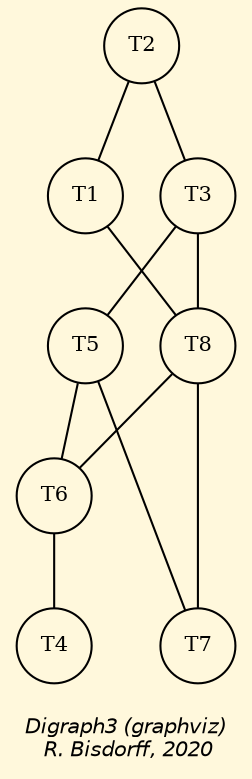 digraph G {
graph [ bgcolor = cornsilk, ordering = out, fontname = "Helvetica-Oblique",
 fontsize = 12,
 label = "\nDigraph3 (graphviz)\n R. Bisdorff, 2020", size="7,7",fontsize=10];
T1 [shape = "circle", label = "T1", fontsize=10];
T2 [shape = "circle", label = "T2", fontsize=10];
T3 [shape = "circle", label = "T3", fontsize=10];
T4 [shape = "circle", label = "T4", fontsize=10];
T5 [shape = "circle", label = "T5", fontsize=10];
T6 [shape = "circle", label = "T6", fontsize=10];
T7 [shape = "circle", label = "T7", fontsize=10];
T8 [shape = "circle", label = "T8", fontsize=10];
subGraph { rank = same; T2; }
subGraph { rank = same; T1; T3; }
subGraph { rank = same; T5; T8; }
subGraph { rank = same; }
subGraph { rank = same; T6; }
subGraph { rank = same; T4; T7; }
T2-> T1 [style="setlinewidth(1)",color=black,arrowhead=none] ;
T2-> T3 [style="setlinewidth(1)",color=black,arrowhead=none] ;
T1-> T8 [style="setlinewidth(1)",color=black,arrowhead=none] ;
T3-> T5 [style="setlinewidth(1)",color=black,arrowhead=none] ;
T3-> T8 [style="setlinewidth(1)",color=black,arrowhead=none] ;
T5-> T6 [style="setlinewidth(1)",color=black,arrowhead=none] ;
T5-> T7 [style="setlinewidth(1)",color=black,arrowhead=none] ;
T8-> T6 [style="setlinewidth(1)",color=black,arrowhead=none] ;
T8-> T7 [style="setlinewidth(1)",color=black,arrowhead=none] ;
T6-> T4 [style="setlinewidth(1)",color=black,arrowhead=none] ;
}
 
